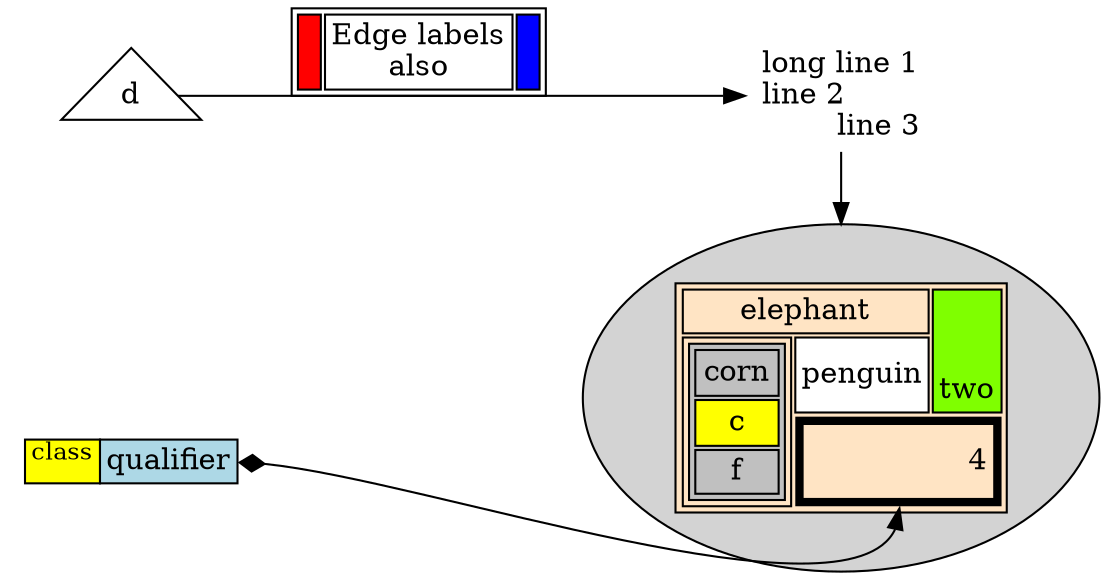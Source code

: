digraph G {
  rankdir=LR
  node [shape=plaintext]
  a [
     label=<
<TABLE BORDER="0" CELLBORDER="1" CELLSPACING="0">
  <TR><TD ROWSPAN="3" BGCOLOR="yellow"><SUP>class</SUP></TD></TR>
  <TR><TD PORT="here" BGCOLOR="lightblue">qualifier</TD></TR>
</TABLE>>
  ]
  b [shape=ellipse style=filled
     label=<
<TABLE BGCOLOR="bisque">
  <TR>
      <TD COLSPAN="3">elephant</TD> 
      <TD ROWSPAN="2" BGCOLOR="chartreuse" 
          VALIGN="bottom" ALIGN="right">two</TD>
  </TR>
  <TR>
    <TD COLSPAN="2" ROWSPAN="2">
      <TABLE BGCOLOR="grey">
        <TR><TD>corn</TD></TR> 
        <TR><TD BGCOLOR="yellow">c</TD></TR> 
        <TR><TD>f</TD></TR> 
      </TABLE>
    </TD>
    <TD BGCOLOR="white">penguin</TD> 
  </TR> 
  <TR>
    <TD COLSPAN="2" BORDER="4" ALIGN="right" PORT="there">4</TD>
  </TR>
</TABLE>>
  ]
  c [ 
  label=<long line 1<BR/>line 2<BR ALIGN="LEFT"/>line 3<BR ALIGN="RIGHT"/>>
  ]

  subgraph { rank=same b c }
  a:here -> b:there [dir=both arrowtail=diamond]
  c -> b
  d [shape=triangle]
  d -> c [label=<
<TABLE>
  <TR>
    <TD BGCOLOR="red" WIDTH="10"> </TD>
    <TD>Edge labels<BR/>also</TD>
    <TD BGCOLOR="blue" WIDTH="10"> </TD>
  </TR>
</TABLE>>
  ]
}